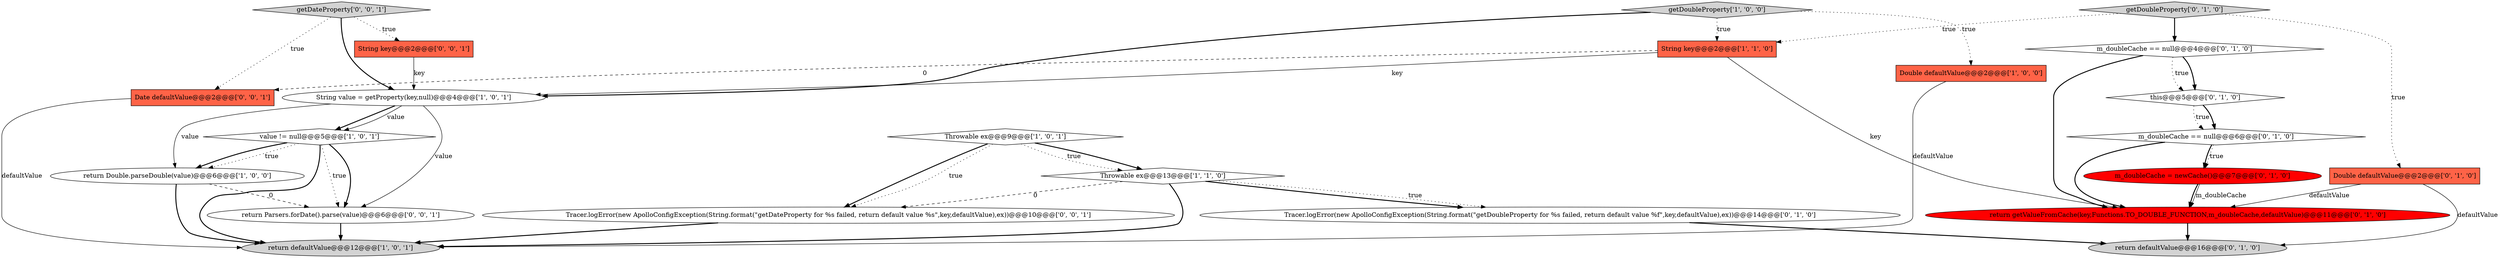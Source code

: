digraph {
4 [style = filled, label = "String key@@@2@@@['1', '1', '0']", fillcolor = tomato, shape = box image = "AAA0AAABBB1BBB"];
12 [style = filled, label = "m_doubleCache == null@@@4@@@['0', '1', '0']", fillcolor = white, shape = diamond image = "AAA0AAABBB2BBB"];
16 [style = filled, label = "Tracer.logError(new ApolloConfigException(String.format(\"getDoubleProperty for %s failed, return default value %f\",key,defaultValue),ex))@@@14@@@['0', '1', '0']", fillcolor = white, shape = ellipse image = "AAA0AAABBB2BBB"];
11 [style = filled, label = "m_doubleCache == null@@@6@@@['0', '1', '0']", fillcolor = white, shape = diamond image = "AAA0AAABBB2BBB"];
21 [style = filled, label = "Tracer.logError(new ApolloConfigException(String.format(\"getDateProperty for %s failed, return default value %s\",key,defaultValue),ex))@@@10@@@['0', '0', '1']", fillcolor = white, shape = ellipse image = "AAA0AAABBB3BBB"];
6 [style = filled, label = "Throwable ex@@@9@@@['1', '0', '1']", fillcolor = white, shape = diamond image = "AAA0AAABBB1BBB"];
2 [style = filled, label = "value != null@@@5@@@['1', '0', '1']", fillcolor = white, shape = diamond image = "AAA0AAABBB1BBB"];
0 [style = filled, label = "Double defaultValue@@@2@@@['1', '0', '0']", fillcolor = tomato, shape = box image = "AAA0AAABBB1BBB"];
14 [style = filled, label = "return getValueFromCache(key,Functions.TO_DOUBLE_FUNCTION,m_doubleCache,defaultValue)@@@11@@@['0', '1', '0']", fillcolor = red, shape = ellipse image = "AAA1AAABBB2BBB"];
3 [style = filled, label = "return Double.parseDouble(value)@@@6@@@['1', '0', '0']", fillcolor = white, shape = ellipse image = "AAA0AAABBB1BBB"];
15 [style = filled, label = "m_doubleCache = newCache()@@@7@@@['0', '1', '0']", fillcolor = red, shape = ellipse image = "AAA1AAABBB2BBB"];
20 [style = filled, label = "return Parsers.forDate().parse(value)@@@6@@@['0', '0', '1']", fillcolor = white, shape = ellipse image = "AAA0AAABBB3BBB"];
19 [style = filled, label = "String key@@@2@@@['0', '0', '1']", fillcolor = tomato, shape = box image = "AAA0AAABBB3BBB"];
17 [style = filled, label = "this@@@5@@@['0', '1', '0']", fillcolor = white, shape = diamond image = "AAA0AAABBB2BBB"];
18 [style = filled, label = "getDateProperty['0', '0', '1']", fillcolor = lightgray, shape = diamond image = "AAA0AAABBB3BBB"];
9 [style = filled, label = "Double defaultValue@@@2@@@['0', '1', '0']", fillcolor = tomato, shape = box image = "AAA0AAABBB2BBB"];
22 [style = filled, label = "Date defaultValue@@@2@@@['0', '0', '1']", fillcolor = tomato, shape = box image = "AAA0AAABBB3BBB"];
8 [style = filled, label = "return defaultValue@@@12@@@['1', '0', '1']", fillcolor = lightgray, shape = ellipse image = "AAA0AAABBB1BBB"];
1 [style = filled, label = "getDoubleProperty['1', '0', '0']", fillcolor = lightgray, shape = diamond image = "AAA0AAABBB1BBB"];
5 [style = filled, label = "String value = getProperty(key,null)@@@4@@@['1', '0', '1']", fillcolor = white, shape = ellipse image = "AAA0AAABBB1BBB"];
7 [style = filled, label = "Throwable ex@@@13@@@['1', '1', '0']", fillcolor = white, shape = diamond image = "AAA0AAABBB1BBB"];
10 [style = filled, label = "getDoubleProperty['0', '1', '0']", fillcolor = lightgray, shape = diamond image = "AAA0AAABBB2BBB"];
13 [style = filled, label = "return defaultValue@@@16@@@['0', '1', '0']", fillcolor = lightgray, shape = ellipse image = "AAA0AAABBB2BBB"];
1->5 [style = bold, label=""];
2->3 [style = dotted, label="true"];
2->20 [style = dotted, label="true"];
12->17 [style = dotted, label="true"];
16->13 [style = bold, label=""];
2->20 [style = bold, label=""];
9->13 [style = solid, label="defaultValue"];
7->21 [style = dashed, label="0"];
5->3 [style = solid, label="value"];
0->8 [style = solid, label="defaultValue"];
15->14 [style = bold, label=""];
4->5 [style = solid, label="key"];
11->14 [style = bold, label=""];
6->21 [style = bold, label=""];
2->3 [style = bold, label=""];
22->8 [style = solid, label="defaultValue"];
12->17 [style = bold, label=""];
18->19 [style = dotted, label="true"];
21->8 [style = bold, label=""];
17->11 [style = dotted, label="true"];
15->14 [style = solid, label="m_doubleCache"];
1->4 [style = dotted, label="true"];
4->22 [style = dashed, label="0"];
9->14 [style = solid, label="defaultValue"];
7->8 [style = bold, label=""];
10->9 [style = dotted, label="true"];
5->20 [style = solid, label="value"];
11->15 [style = bold, label=""];
19->5 [style = solid, label="key"];
5->2 [style = bold, label=""];
20->8 [style = bold, label=""];
5->2 [style = solid, label="value"];
4->14 [style = solid, label="key"];
10->12 [style = bold, label=""];
3->8 [style = bold, label=""];
18->5 [style = bold, label=""];
3->20 [style = dashed, label="0"];
7->16 [style = bold, label=""];
12->14 [style = bold, label=""];
7->16 [style = dotted, label="true"];
6->7 [style = dotted, label="true"];
1->0 [style = dotted, label="true"];
14->13 [style = bold, label=""];
10->4 [style = dotted, label="true"];
6->21 [style = dotted, label="true"];
6->7 [style = bold, label=""];
11->15 [style = dotted, label="true"];
2->8 [style = bold, label=""];
17->11 [style = bold, label=""];
18->22 [style = dotted, label="true"];
}

